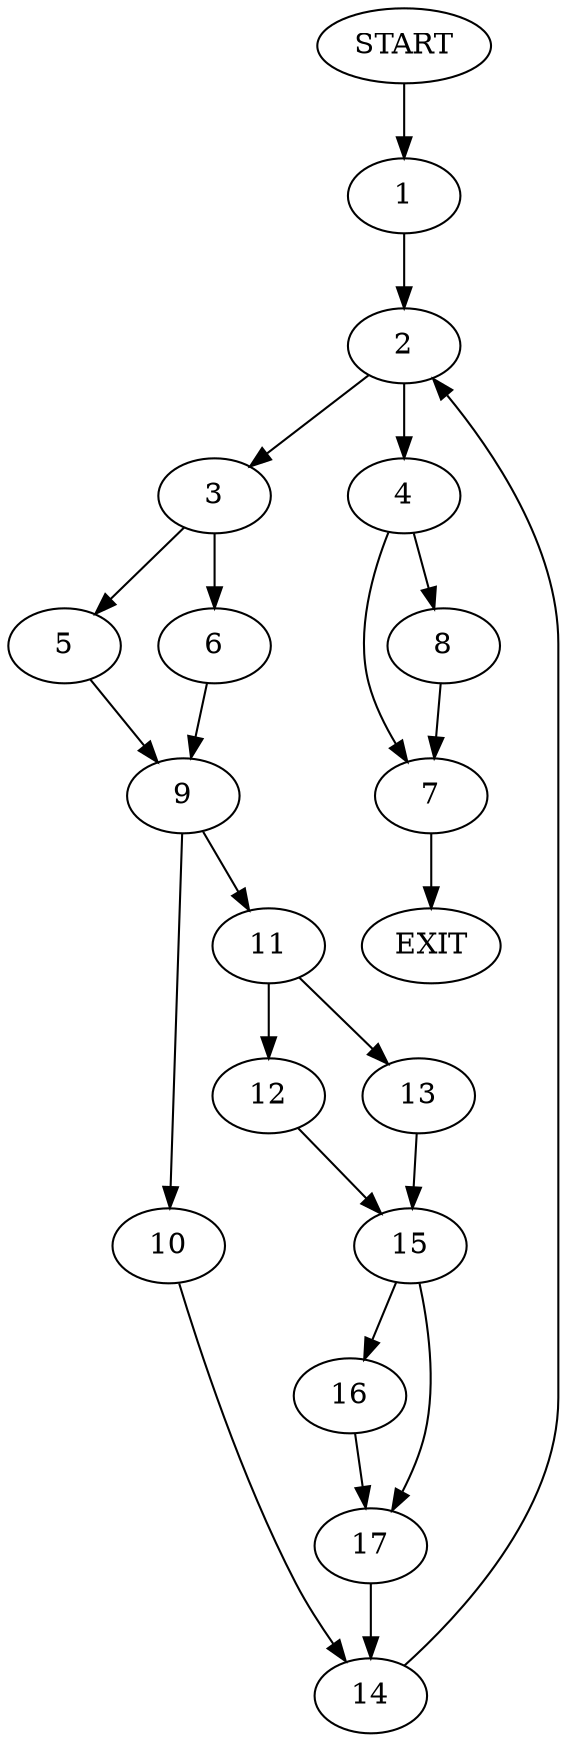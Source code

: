 digraph {
0 [label="START"]
18 [label="EXIT"]
0 -> 1
1 -> 2
2 -> 3
2 -> 4
3 -> 5
3 -> 6
4 -> 7
4 -> 8
5 -> 9
6 -> 9
9 -> 10
9 -> 11
11 -> 12
11 -> 13
10 -> 14
14 -> 2
13 -> 15
12 -> 15
15 -> 16
15 -> 17
16 -> 17
17 -> 14
7 -> 18
8 -> 7
}
